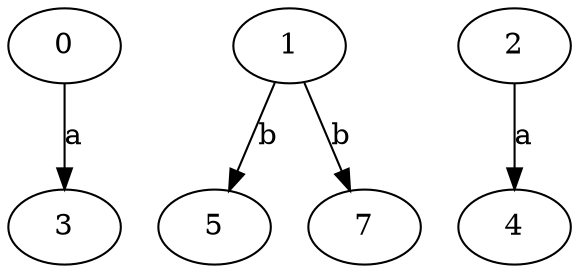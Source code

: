 strict digraph  {
0;
1;
2;
3;
4;
5;
7;
0 -> 3  [label=a];
1 -> 5  [label=b];
1 -> 7  [label=b];
2 -> 4  [label=a];
}

